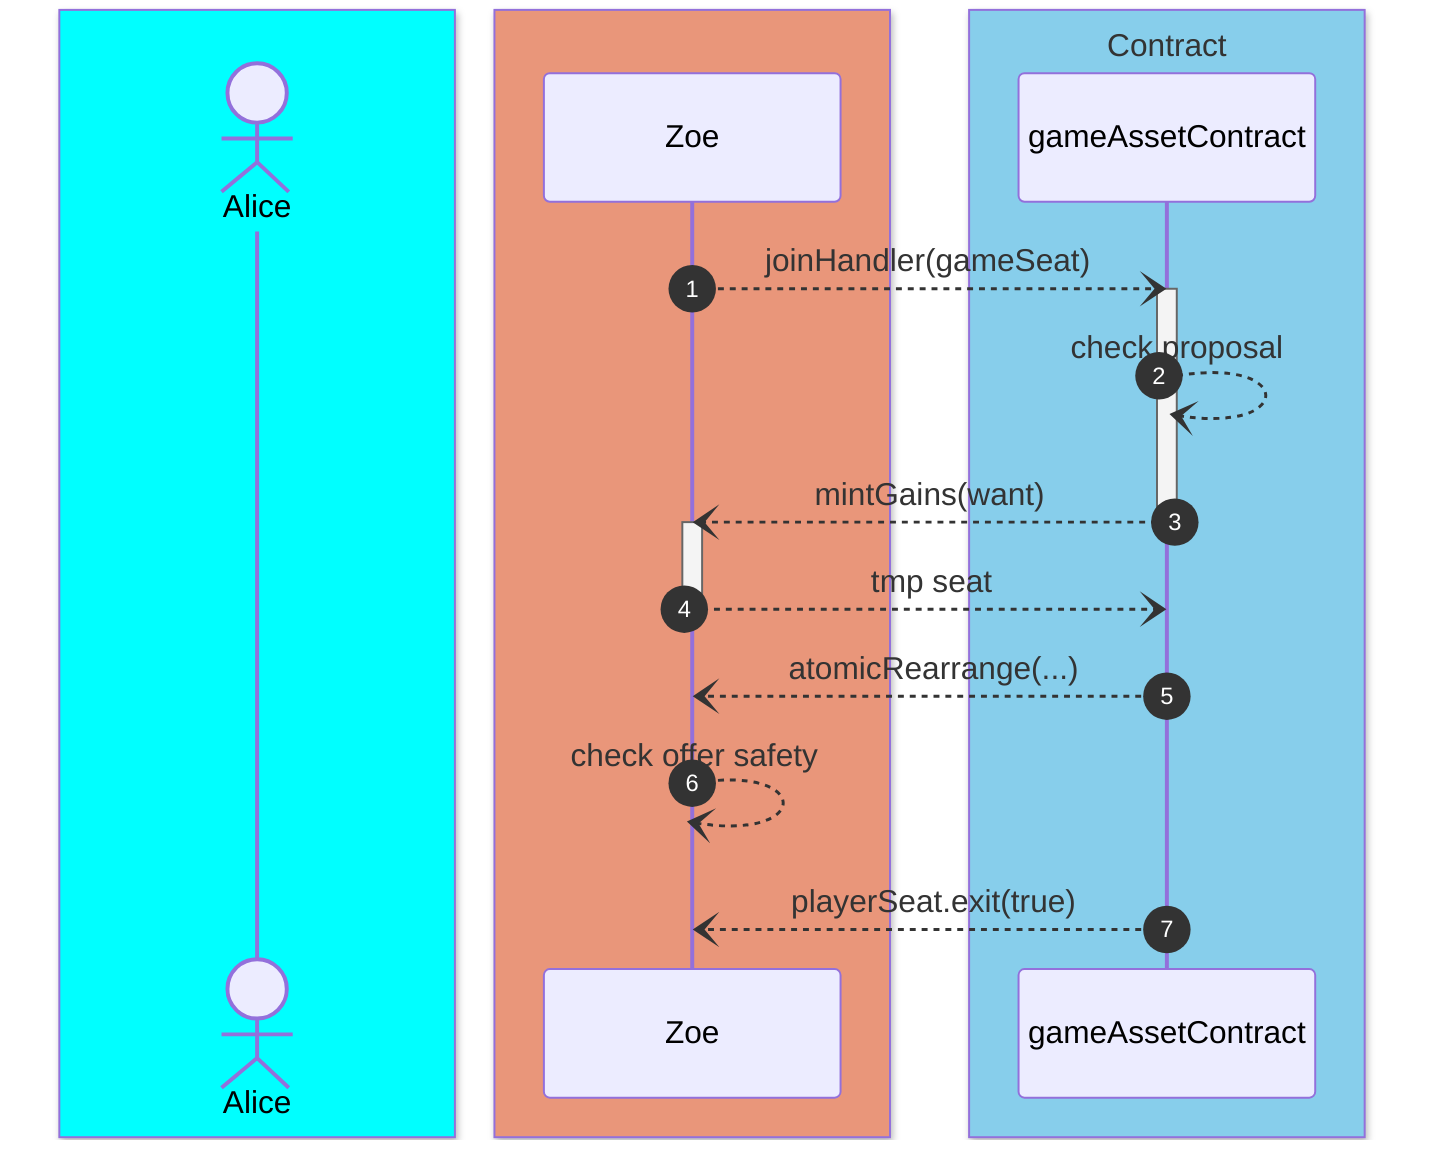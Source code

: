 sequenceDiagram
  autonumber

  box aqua
  actor A as Alice
  end

  box darksalmon
  participant Zoe
  end

  box skyblue Contract
  participant C as gameAssetContract
  end

    Zoe--)C: joinHandler(gameSeat)
    activate C
    C--)C: check proposal
    C--)Zoe: mintGains(want)
    deactivate C
    activate Zoe
    Zoe--)-C: tmp seat

    C--)Zoe: atomicRearrange(...)

    Zoe--)Zoe: check offer safety

    C--)Zoe: playerSeat.exit(true)